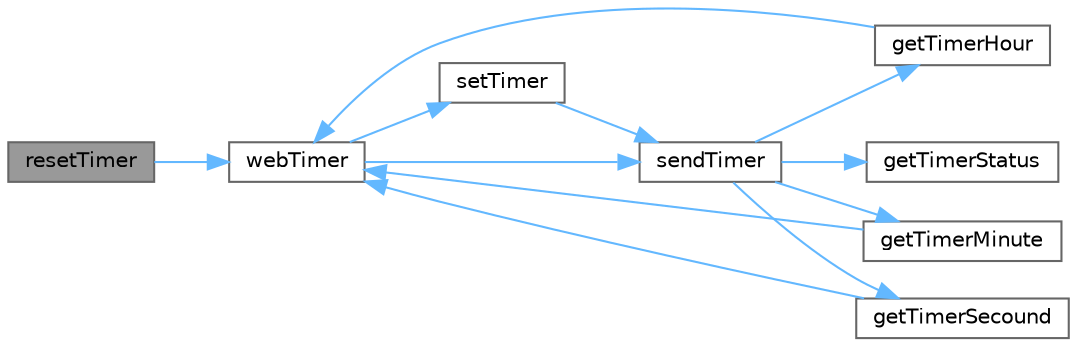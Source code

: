 digraph "resetTimer"
{
 // LATEX_PDF_SIZE
  bgcolor="transparent";
  edge [fontname=Helvetica,fontsize=10,labelfontname=Helvetica,labelfontsize=10];
  node [fontname=Helvetica,fontsize=10,shape=box,height=0.2,width=0.4];
  rankdir="LR";
  Node1 [id="Node000001",label="resetTimer",height=0.2,width=0.4,color="gray40", fillcolor="grey60", style="filled", fontcolor="black",tooltip="Reset timer."];
  Node1 -> Node2 [id="edge34_Node000001_Node000002",color="steelblue1",style="solid",tooltip=" "];
  Node2 [id="Node000002",label="webTimer",height=0.2,width=0.4,color="grey40", fillcolor="white", style="filled",URL="$_m_d___timer_8cpp.html#a504723789792b242f59e8f9adfb48009",tooltip="Web timer function to manage the timer operations in the web interface."];
  Node2 -> Node3 [id="edge35_Node000002_Node000003",color="steelblue1",style="solid",tooltip=" "];
  Node3 [id="Node000003",label="sendTimer",height=0.2,width=0.4,color="grey40", fillcolor="white", style="filled",URL="$_m_d___timer_8cpp.html#acf8eb689c061a70a35d6f2f5ed57c474",tooltip="Send timer to web."];
  Node3 -> Node4 [id="edge36_Node000003_Node000004",color="steelblue1",style="solid",tooltip=" "];
  Node4 [id="Node000004",label="getTimerHour",height=0.2,width=0.4,color="grey40", fillcolor="white", style="filled",URL="$_m_d___timer_8cpp.html#a7497ed4b5f459145ba576e35a34b2f68",tooltip="Get the Timer Hour object to get the timer hour."];
  Node4 -> Node2 [id="edge37_Node000004_Node000002",color="steelblue1",style="solid",tooltip=" "];
  Node3 -> Node5 [id="edge38_Node000003_Node000005",color="steelblue1",style="solid",tooltip=" "];
  Node5 [id="Node000005",label="getTimerMinute",height=0.2,width=0.4,color="grey40", fillcolor="white", style="filled",URL="$_m_d___timer_8cpp.html#ae8ad20dbd759f4fb98dabba7876428f4",tooltip="Get the Timer Minute object to get the timer minute."];
  Node5 -> Node2 [id="edge39_Node000005_Node000002",color="steelblue1",style="solid",tooltip=" "];
  Node3 -> Node6 [id="edge40_Node000003_Node000006",color="steelblue1",style="solid",tooltip=" "];
  Node6 [id="Node000006",label="getTimerSecound",height=0.2,width=0.4,color="grey40", fillcolor="white", style="filled",URL="$_m_d___timer_8cpp.html#a71f3ffe6a2e0fca30bca87a87fc92354",tooltip="Get the Timer Secound object to get the timer secound."];
  Node6 -> Node2 [id="edge41_Node000006_Node000002",color="steelblue1",style="solid",tooltip=" "];
  Node3 -> Node7 [id="edge42_Node000003_Node000007",color="steelblue1",style="solid",tooltip=" "];
  Node7 [id="Node000007",label="getTimerStatus",height=0.2,width=0.4,color="grey40", fillcolor="white", style="filled",URL="$_m_d___timer_8cpp.html#aa9493843bba040c07f9f66300059268a",tooltip="Get the Timer Status object to get the timer status (ON/OFF)"];
  Node2 -> Node8 [id="edge43_Node000002_Node000008",color="steelblue1",style="solid",tooltip=" "];
  Node8 [id="Node000008",label="setTimer",height=0.2,width=0.4,color="grey40", fillcolor="white", style="filled",URL="$_m_d___timer_8cpp.html#a75d67ecc1e985e54d2701c06a6aaa3a1",tooltip="Set the Timer object to set the timer status (ON/OFF)"];
  Node8 -> Node3 [id="edge44_Node000008_Node000003",color="steelblue1",style="solid",tooltip=" "];
}
